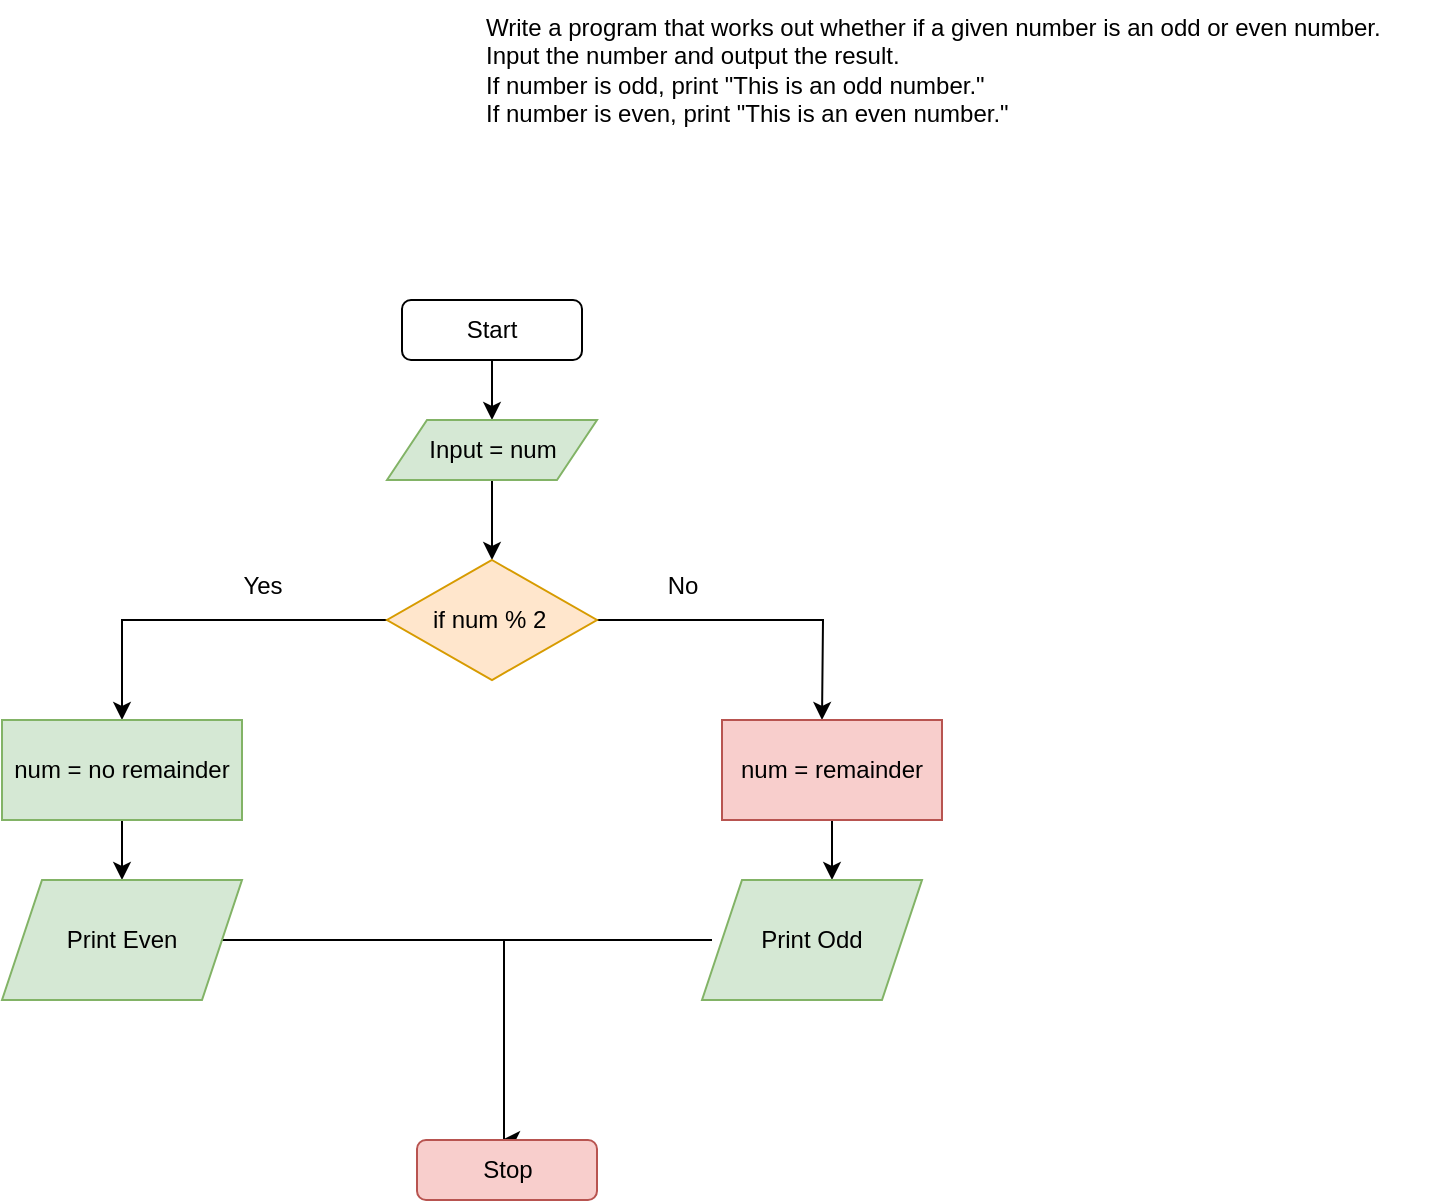 <mxfile version="21.6.2" type="google">
  <diagram name="Page-1" id="ID-UuDQ9L2k9knJoJ2s3">
    <mxGraphModel grid="1" page="1" gridSize="10" guides="1" tooltips="1" connect="1" arrows="1" fold="1" pageScale="1" pageWidth="827" pageHeight="1169" math="0" shadow="0">
      <root>
        <mxCell id="0" />
        <mxCell id="1" parent="0" />
        <mxCell id="WOBBCWuZUlw5QNW92-Il-1" value="Write a program that works out whether if a given number is an odd or even number.&#xa;Input the number and output the result.&#xa;If number is odd, print &quot;This is an odd number.&quot;&#xa;If number is even, print &quot;This is an even number.&quot;" style="text;whiteSpace=wrap;html=1;" vertex="1" parent="1">
          <mxGeometry x="370" width="480" height="80" as="geometry" />
        </mxCell>
        <mxCell id="WOBBCWuZUlw5QNW92-Il-4" style="edgeStyle=orthogonalEdgeStyle;rounded=0;orthogonalLoop=1;jettySize=auto;html=1;exitX=0.5;exitY=1;exitDx=0;exitDy=0;entryX=0.5;entryY=0;entryDx=0;entryDy=0;" edge="1" parent="1" source="WOBBCWuZUlw5QNW92-Il-2" target="WOBBCWuZUlw5QNW92-Il-3">
          <mxGeometry relative="1" as="geometry" />
        </mxCell>
        <mxCell id="WOBBCWuZUlw5QNW92-Il-2" value="Start" style="rounded=1;whiteSpace=wrap;html=1;" vertex="1" parent="1">
          <mxGeometry x="330" y="150" width="90" height="30" as="geometry" />
        </mxCell>
        <mxCell id="WOBBCWuZUlw5QNW92-Il-5" style="edgeStyle=orthogonalEdgeStyle;rounded=0;orthogonalLoop=1;jettySize=auto;html=1;exitX=0.5;exitY=1;exitDx=0;exitDy=0;" edge="1" parent="1" source="WOBBCWuZUlw5QNW92-Il-3">
          <mxGeometry relative="1" as="geometry">
            <mxPoint x="375" y="280" as="targetPoint" />
          </mxGeometry>
        </mxCell>
        <mxCell id="WOBBCWuZUlw5QNW92-Il-3" value="Input = num" style="shape=parallelogram;perimeter=parallelogramPerimeter;whiteSpace=wrap;html=1;fixedSize=1;fillColor=#d5e8d4;strokeColor=#82b366;" vertex="1" parent="1">
          <mxGeometry x="322.5" y="210" width="105" height="30" as="geometry" />
        </mxCell>
        <mxCell id="WOBBCWuZUlw5QNW92-Il-9" value="" style="edgeStyle=orthogonalEdgeStyle;rounded=0;orthogonalLoop=1;jettySize=auto;html=1;" edge="1" parent="1" source="WOBBCWuZUlw5QNW92-Il-6" target="WOBBCWuZUlw5QNW92-Il-8">
          <mxGeometry relative="1" as="geometry" />
        </mxCell>
        <mxCell id="WOBBCWuZUlw5QNW92-Il-10" style="edgeStyle=orthogonalEdgeStyle;rounded=0;orthogonalLoop=1;jettySize=auto;html=1;exitX=1;exitY=0.5;exitDx=0;exitDy=0;" edge="1" parent="1" source="WOBBCWuZUlw5QNW92-Il-6">
          <mxGeometry relative="1" as="geometry">
            <mxPoint x="540" y="360" as="targetPoint" />
          </mxGeometry>
        </mxCell>
        <mxCell id="WOBBCWuZUlw5QNW92-Il-6" value="if num % 2&amp;nbsp;" style="shape=rhombus;whiteSpace=wrap;html=1;fixedSize=1;perimeter=rhombusPerimeter;fillColor=#ffe6cc;strokeColor=#d79b00;" vertex="1" parent="1">
          <mxGeometry x="322.5" y="280" width="105" height="60" as="geometry" />
        </mxCell>
        <mxCell id="WOBBCWuZUlw5QNW92-Il-14" style="edgeStyle=orthogonalEdgeStyle;rounded=0;orthogonalLoop=1;jettySize=auto;html=1;" edge="1" parent="1" source="WOBBCWuZUlw5QNW92-Il-8" target="WOBBCWuZUlw5QNW92-Il-15">
          <mxGeometry relative="1" as="geometry">
            <mxPoint x="190" y="470" as="targetPoint" />
          </mxGeometry>
        </mxCell>
        <mxCell id="WOBBCWuZUlw5QNW92-Il-8" value="num = no remainder" style="whiteSpace=wrap;html=1;fillColor=#d5e8d4;strokeColor=#82b366;" vertex="1" parent="1">
          <mxGeometry x="130" y="360" width="120" height="50" as="geometry" />
        </mxCell>
        <mxCell id="WOBBCWuZUlw5QNW92-Il-16" style="edgeStyle=orthogonalEdgeStyle;rounded=0;orthogonalLoop=1;jettySize=auto;html=1;exitX=0.5;exitY=1;exitDx=0;exitDy=0;" edge="1" parent="1" source="WOBBCWuZUlw5QNW92-Il-11">
          <mxGeometry relative="1" as="geometry">
            <mxPoint x="545" y="440" as="targetPoint" />
          </mxGeometry>
        </mxCell>
        <mxCell id="WOBBCWuZUlw5QNW92-Il-11" value="num = remainder" style="whiteSpace=wrap;html=1;fillColor=#f8cecc;strokeColor=#b85450;" vertex="1" parent="1">
          <mxGeometry x="490" y="360" width="110" height="50" as="geometry" />
        </mxCell>
        <mxCell id="WOBBCWuZUlw5QNW92-Il-12" value="Yes" style="text;html=1;align=center;verticalAlign=middle;resizable=0;points=[];autosize=1;strokeColor=none;fillColor=none;" vertex="1" parent="1">
          <mxGeometry x="240" y="278" width="40" height="30" as="geometry" />
        </mxCell>
        <mxCell id="WOBBCWuZUlw5QNW92-Il-13" value="No" style="text;html=1;align=center;verticalAlign=middle;resizable=0;points=[];autosize=1;strokeColor=none;fillColor=none;" vertex="1" parent="1">
          <mxGeometry x="450" y="278" width="40" height="30" as="geometry" />
        </mxCell>
        <mxCell id="WOBBCWuZUlw5QNW92-Il-18" style="edgeStyle=orthogonalEdgeStyle;rounded=0;orthogonalLoop=1;jettySize=auto;html=1;" edge="1" parent="1">
          <mxGeometry relative="1" as="geometry">
            <mxPoint x="380" y="570" as="targetPoint" />
            <mxPoint x="230" y="470" as="sourcePoint" />
            <Array as="points">
              <mxPoint x="381" y="470" />
            </Array>
          </mxGeometry>
        </mxCell>
        <mxCell id="WOBBCWuZUlw5QNW92-Il-15" value="Print Even" style="shape=parallelogram;perimeter=parallelogramPerimeter;whiteSpace=wrap;html=1;fixedSize=1;fillColor=#d5e8d4;strokeColor=#82b366;" vertex="1" parent="1">
          <mxGeometry x="130" y="440" width="120" height="60" as="geometry" />
        </mxCell>
        <mxCell id="WOBBCWuZUlw5QNW92-Il-19" style="edgeStyle=orthogonalEdgeStyle;rounded=0;orthogonalLoop=1;jettySize=auto;html=1;exitX=0;exitY=0.5;exitDx=0;exitDy=0;" edge="1" parent="1">
          <mxGeometry relative="1" as="geometry">
            <mxPoint x="380" y="580" as="targetPoint" />
            <mxPoint x="485" y="470" as="sourcePoint" />
            <Array as="points">
              <mxPoint x="381" y="470" />
            </Array>
          </mxGeometry>
        </mxCell>
        <mxCell id="WOBBCWuZUlw5QNW92-Il-17" value="Print Odd" style="shape=parallelogram;perimeter=parallelogramPerimeter;whiteSpace=wrap;html=1;fixedSize=1;fillColor=#d5e8d4;strokeColor=#82b366;" vertex="1" parent="1">
          <mxGeometry x="480" y="440" width="110" height="60" as="geometry" />
        </mxCell>
        <mxCell id="WOBBCWuZUlw5QNW92-Il-20" value="Stop" style="rounded=1;whiteSpace=wrap;html=1;fillColor=#f8cecc;strokeColor=#b85450;" vertex="1" parent="1">
          <mxGeometry x="337.5" y="570" width="90" height="30" as="geometry" />
        </mxCell>
      </root>
    </mxGraphModel>
  </diagram>
</mxfile>
